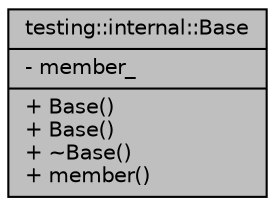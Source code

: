 digraph "testing::internal::Base"
{
  edge [fontname="Helvetica",fontsize="10",labelfontname="Helvetica",labelfontsize="10"];
  node [fontname="Helvetica",fontsize="10",shape=record];
  Node1 [label="{testing::internal::Base\n|- member_\l|+ Base()\l+ Base()\l+ ~Base()\l+ member()\l}",height=0.2,width=0.4,color="black", fillcolor="grey75", style="filled", fontcolor="black"];
}
